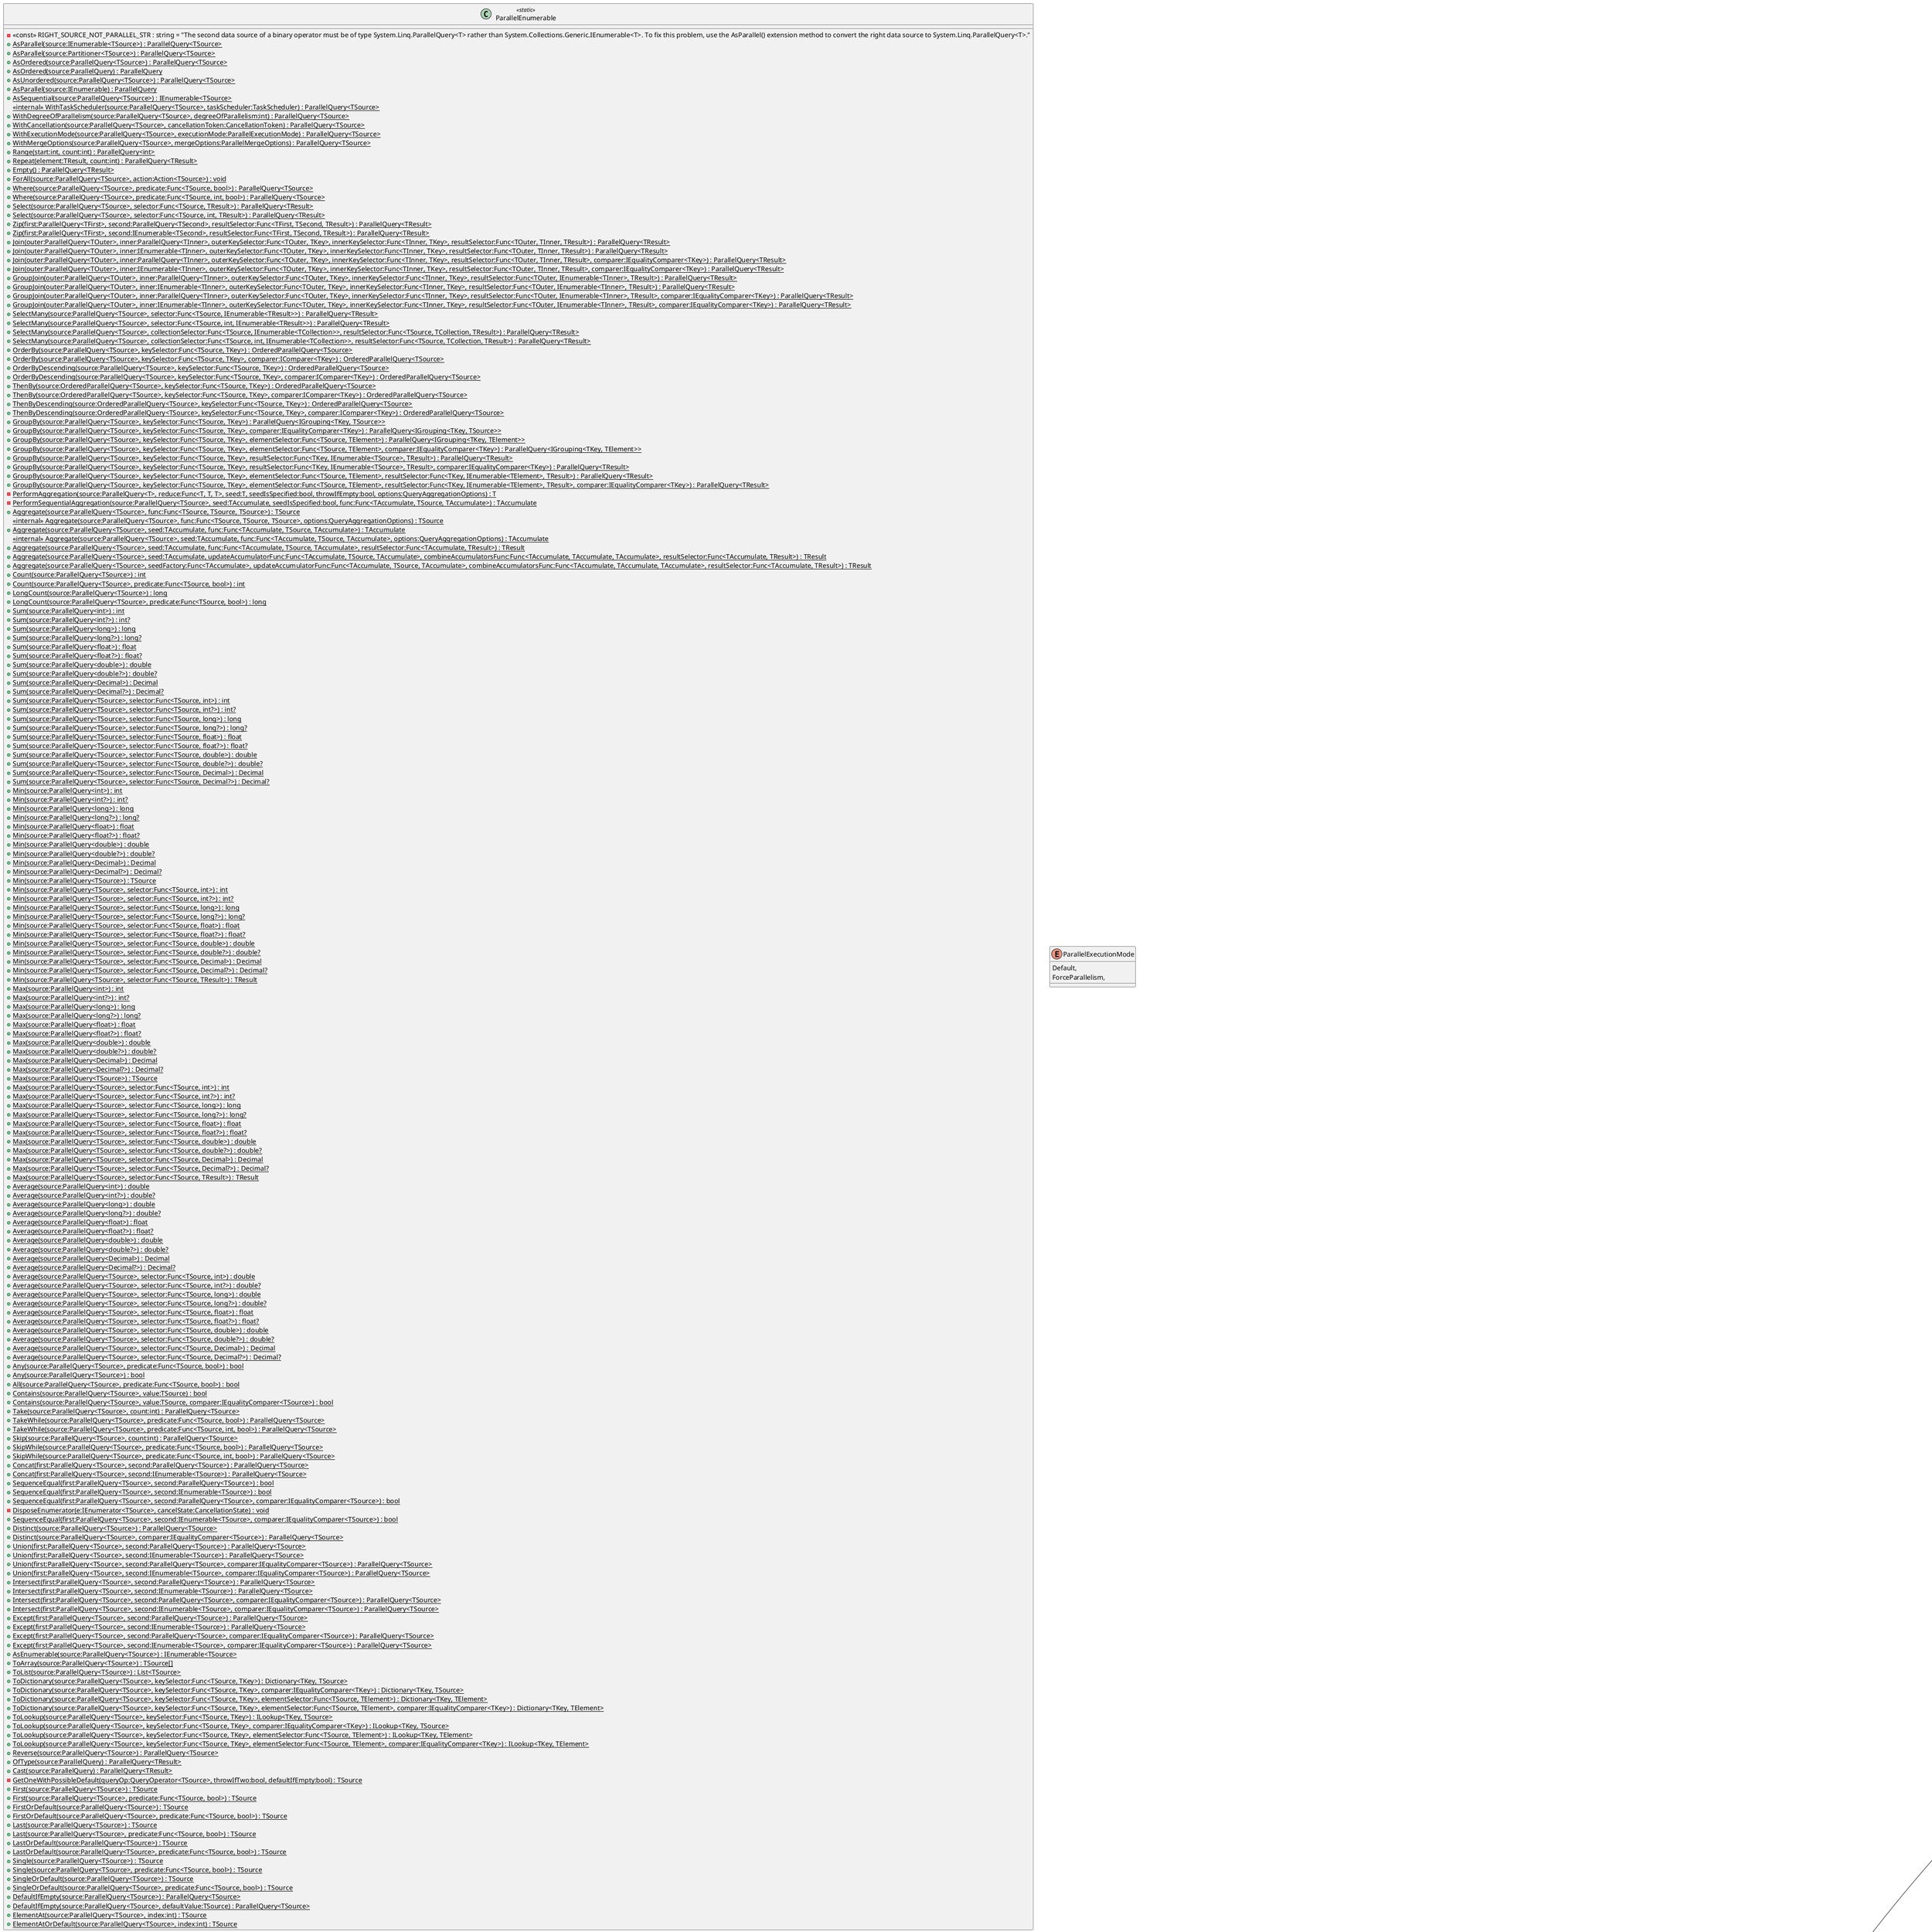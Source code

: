 @startuml
class Enumerable <<static>> {
    + {static} Where(source:IEnumerable<TSource>, predicate:Func<TSource, bool>) : IEnumerable<TSource>
    + {static} Where(source:IEnumerable<TSource>, predicate:Func<TSource, int, bool>) : IEnumerable<TSource>
    - {static} WhereIterator(source:IEnumerable<TSource>, predicate:Func<TSource, int, bool>) : IEnumerable<TSource>
    + {static} Select(source:IEnumerable<TSource>, selector:Func<TSource, TResult>) : IEnumerable<TResult>
    + {static} Select(source:IEnumerable<TSource>, selector:Func<TSource, int, TResult>) : IEnumerable<TResult>
    - {static} SelectIterator(source:IEnumerable<TSource>, selector:Func<TSource, int, TResult>) : IEnumerable<TResult>
    - {static} CombinePredicates(predicate1:Func<TSource, bool>, predicate2:Func<TSource, bool>) : Func<TSource, bool>
    - {static} CombineSelectors(selector1:Func<TSource, TMiddle>, selector2:Func<TMiddle, TResult>) : Func<TSource, TResult>
    + {static} SelectMany(source:IEnumerable<TSource>, selector:Func<TSource, IEnumerable<TResult>>) : IEnumerable<TResult>
    - {static} SelectManyIterator(source:IEnumerable<TSource>, selector:Func<TSource, IEnumerable<TResult>>) : IEnumerable<TResult>
    + {static} SelectMany(source:IEnumerable<TSource>, selector:Func<TSource, int, IEnumerable<TResult>>) : IEnumerable<TResult>
    - {static} SelectManyIterator(source:IEnumerable<TSource>, selector:Func<TSource, int, IEnumerable<TResult>>) : IEnumerable<TResult>
    + {static} SelectMany(source:IEnumerable<TSource>, collectionSelector:Func<TSource, int, IEnumerable<TCollection>>, resultSelector:Func<TSource, TCollection, TResult>) : IEnumerable<TResult>
    - {static} SelectManyIterator(source:IEnumerable<TSource>, collectionSelector:Func<TSource, int, IEnumerable<TCollection>>, resultSelector:Func<TSource, TCollection, TResult>) : IEnumerable<TResult>
    + {static} SelectMany(source:IEnumerable<TSource>, collectionSelector:Func<TSource, IEnumerable<TCollection>>, resultSelector:Func<TSource, TCollection, TResult>) : IEnumerable<TResult>
    - {static} SelectManyIterator(source:IEnumerable<TSource>, collectionSelector:Func<TSource, IEnumerable<TCollection>>, resultSelector:Func<TSource, TCollection, TResult>) : IEnumerable<TResult>
    + {static} Take(source:IEnumerable<TSource>, count:int) : IEnumerable<TSource>
    - {static} TakeIterator(source:IEnumerable<TSource>, count:int) : IEnumerable<TSource>
    + {static} TakeWhile(source:IEnumerable<TSource>, predicate:Func<TSource, bool>) : IEnumerable<TSource>
    - {static} TakeWhileIterator(source:IEnumerable<TSource>, predicate:Func<TSource, bool>) : IEnumerable<TSource>
    + {static} TakeWhile(source:IEnumerable<TSource>, predicate:Func<TSource, int, bool>) : IEnumerable<TSource>
    - {static} TakeWhileIterator(source:IEnumerable<TSource>, predicate:Func<TSource, int, bool>) : IEnumerable<TSource>
    + {static} Skip(source:IEnumerable<TSource>, count:int) : IEnumerable<TSource>
    - {static} SkipIterator(source:IEnumerable<TSource>, count:int) : IEnumerable<TSource>
    + {static} SkipWhile(source:IEnumerable<TSource>, predicate:Func<TSource, bool>) : IEnumerable<TSource>
    - {static} SkipWhileIterator(source:IEnumerable<TSource>, predicate:Func<TSource, bool>) : IEnumerable<TSource>
    + {static} SkipWhile(source:IEnumerable<TSource>, predicate:Func<TSource, int, bool>) : IEnumerable<TSource>
    - {static} SkipWhileIterator(source:IEnumerable<TSource>, predicate:Func<TSource, int, bool>) : IEnumerable<TSource>
    + {static} Join(outer:IEnumerable<TOuter>, inner:IEnumerable<TInner>, outerKeySelector:Func<TOuter, TKey>, innerKeySelector:Func<TInner, TKey>, resultSelector:Func<TOuter, TInner, TResult>) : IEnumerable<TResult>
    + {static} Join(outer:IEnumerable<TOuter>, inner:IEnumerable<TInner>, outerKeySelector:Func<TOuter, TKey>, innerKeySelector:Func<TInner, TKey>, resultSelector:Func<TOuter, TInner, TResult>, comparer:IEqualityComparer<TKey>) : IEnumerable<TResult>
    - {static} JoinIterator(outer:IEnumerable<TOuter>, inner:IEnumerable<TInner>, outerKeySelector:Func<TOuter, TKey>, innerKeySelector:Func<TInner, TKey>, resultSelector:Func<TOuter, TInner, TResult>, comparer:IEqualityComparer<TKey>) : IEnumerable<TResult>
    + {static} GroupJoin(outer:IEnumerable<TOuter>, inner:IEnumerable<TInner>, outerKeySelector:Func<TOuter, TKey>, innerKeySelector:Func<TInner, TKey>, resultSelector:Func<TOuter, IEnumerable<TInner>, TResult>) : IEnumerable<TResult>
    + {static} GroupJoin(outer:IEnumerable<TOuter>, inner:IEnumerable<TInner>, outerKeySelector:Func<TOuter, TKey>, innerKeySelector:Func<TInner, TKey>, resultSelector:Func<TOuter, IEnumerable<TInner>, TResult>, comparer:IEqualityComparer<TKey>) : IEnumerable<TResult>
    - {static} GroupJoinIterator(outer:IEnumerable<TOuter>, inner:IEnumerable<TInner>, outerKeySelector:Func<TOuter, TKey>, innerKeySelector:Func<TInner, TKey>, resultSelector:Func<TOuter, IEnumerable<TInner>, TResult>, comparer:IEqualityComparer<TKey>) : IEnumerable<TResult>
    + {static} OrderBy(source:IEnumerable<TSource>, keySelector:Func<TSource, TKey>) : IOrderedEnumerable<TSource>
    + {static} OrderBy(source:IEnumerable<TSource>, keySelector:Func<TSource, TKey>, comparer:IComparer<TKey>) : IOrderedEnumerable<TSource>
    + {static} OrderByDescending(source:IEnumerable<TSource>, keySelector:Func<TSource, TKey>) : IOrderedEnumerable<TSource>
    + {static} OrderByDescending(source:IEnumerable<TSource>, keySelector:Func<TSource, TKey>, comparer:IComparer<TKey>) : IOrderedEnumerable<TSource>
    + {static} ThenBy(source:IOrderedEnumerable<TSource>, keySelector:Func<TSource, TKey>) : IOrderedEnumerable<TSource>
    + {static} ThenBy(source:IOrderedEnumerable<TSource>, keySelector:Func<TSource, TKey>, comparer:IComparer<TKey>) : IOrderedEnumerable<TSource>
    + {static} ThenByDescending(source:IOrderedEnumerable<TSource>, keySelector:Func<TSource, TKey>) : IOrderedEnumerable<TSource>
    + {static} ThenByDescending(source:IOrderedEnumerable<TSource>, keySelector:Func<TSource, TKey>, comparer:IComparer<TKey>) : IOrderedEnumerable<TSource>
    + {static} GroupBy(source:IEnumerable<TSource>, keySelector:Func<TSource, TKey>) : IEnumerable<IGrouping<TKey, TSource>>
    + {static} GroupBy(source:IEnumerable<TSource>, keySelector:Func<TSource, TKey>, comparer:IEqualityComparer<TKey>) : IEnumerable<IGrouping<TKey, TSource>>
    + {static} GroupBy(source:IEnumerable<TSource>, keySelector:Func<TSource, TKey>, elementSelector:Func<TSource, TElement>) : IEnumerable<IGrouping<TKey, TElement>>
    + {static} GroupBy(source:IEnumerable<TSource>, keySelector:Func<TSource, TKey>, elementSelector:Func<TSource, TElement>, comparer:IEqualityComparer<TKey>) : IEnumerable<IGrouping<TKey, TElement>>
    + {static} GroupBy(source:IEnumerable<TSource>, keySelector:Func<TSource, TKey>, resultSelector:Func<TKey, IEnumerable<TSource>, TResult>) : IEnumerable<TResult>
    + {static} GroupBy(source:IEnumerable<TSource>, keySelector:Func<TSource, TKey>, elementSelector:Func<TSource, TElement>, resultSelector:Func<TKey, IEnumerable<TElement>, TResult>) : IEnumerable<TResult>
    + {static} GroupBy(source:IEnumerable<TSource>, keySelector:Func<TSource, TKey>, resultSelector:Func<TKey, IEnumerable<TSource>, TResult>, comparer:IEqualityComparer<TKey>) : IEnumerable<TResult>
    + {static} GroupBy(source:IEnumerable<TSource>, keySelector:Func<TSource, TKey>, elementSelector:Func<TSource, TElement>, resultSelector:Func<TKey, IEnumerable<TElement>, TResult>, comparer:IEqualityComparer<TKey>) : IEnumerable<TResult>
    + {static} Concat(first:IEnumerable<TSource>, second:IEnumerable<TSource>) : IEnumerable<TSource>
    - {static} ConcatIterator(first:IEnumerable<TSource>, second:IEnumerable<TSource>) : IEnumerable<TSource>
    + {static} Zip(first:IEnumerable<TFirst>, second:IEnumerable<TSecond>, resultSelector:Func<TFirst, TSecond, TResult>) : IEnumerable<TResult>
    - {static} ZipIterator(first:IEnumerable<TFirst>, second:IEnumerable<TSecond>, resultSelector:Func<TFirst, TSecond, TResult>) : IEnumerable<TResult>
    + {static} Distinct(source:IEnumerable<TSource>) : IEnumerable<TSource>
    + {static} Distinct(source:IEnumerable<TSource>, comparer:IEqualityComparer<TSource>) : IEnumerable<TSource>
    - {static} DistinctIterator(source:IEnumerable<TSource>, comparer:IEqualityComparer<TSource>) : IEnumerable<TSource>
    + {static} Union(first:IEnumerable<TSource>, second:IEnumerable<TSource>) : IEnumerable<TSource>
    + {static} Union(first:IEnumerable<TSource>, second:IEnumerable<TSource>, comparer:IEqualityComparer<TSource>) : IEnumerable<TSource>
    - {static} UnionIterator(first:IEnumerable<TSource>, second:IEnumerable<TSource>, comparer:IEqualityComparer<TSource>) : IEnumerable<TSource>
    + {static} Intersect(first:IEnumerable<TSource>, second:IEnumerable<TSource>) : IEnumerable<TSource>
    + {static} Intersect(first:IEnumerable<TSource>, second:IEnumerable<TSource>, comparer:IEqualityComparer<TSource>) : IEnumerable<TSource>
    - {static} IntersectIterator(first:IEnumerable<TSource>, second:IEnumerable<TSource>, comparer:IEqualityComparer<TSource>) : IEnumerable<TSource>
    + {static} Except(first:IEnumerable<TSource>, second:IEnumerable<TSource>) : IEnumerable<TSource>
    + {static} Except(first:IEnumerable<TSource>, second:IEnumerable<TSource>, comparer:IEqualityComparer<TSource>) : IEnumerable<TSource>
    - {static} ExceptIterator(first:IEnumerable<TSource>, second:IEnumerable<TSource>, comparer:IEqualityComparer<TSource>) : IEnumerable<TSource>
    + {static} Reverse(source:IEnumerable<TSource>) : IEnumerable<TSource>
    - {static} ReverseIterator(source:IEnumerable<TSource>) : IEnumerable<TSource>
    + {static} SequenceEqual(first:IEnumerable<TSource>, second:IEnumerable<TSource>) : bool
    + {static} SequenceEqual(first:IEnumerable<TSource>, second:IEnumerable<TSource>, comparer:IEqualityComparer<TSource>) : bool
    + {static} AsEnumerable(source:IEnumerable<TSource>) : IEnumerable<TSource>
    + {static} ToArray(source:IEnumerable<TSource>) : TSource[]
    + {static} ToList(source:IEnumerable<TSource>) : List<TSource>
    + {static} ToDictionary(source:IEnumerable<TSource>, keySelector:Func<TSource, TKey>) : Dictionary<TKey, TSource>
    + {static} ToDictionary(source:IEnumerable<TSource>, keySelector:Func<TSource, TKey>, comparer:IEqualityComparer<TKey>) : Dictionary<TKey, TSource>
    + {static} ToDictionary(source:IEnumerable<TSource>, keySelector:Func<TSource, TKey>, elementSelector:Func<TSource, TElement>) : Dictionary<TKey, TElement>
    + {static} ToDictionary(source:IEnumerable<TSource>, keySelector:Func<TSource, TKey>, elementSelector:Func<TSource, TElement>, comparer:IEqualityComparer<TKey>) : Dictionary<TKey, TElement>
    + {static} ToLookup(source:IEnumerable<TSource>, keySelector:Func<TSource, TKey>) : ILookup<TKey, TSource>
    + {static} ToLookup(source:IEnumerable<TSource>, keySelector:Func<TSource, TKey>, comparer:IEqualityComparer<TKey>) : ILookup<TKey, TSource>
    + {static} ToLookup(source:IEnumerable<TSource>, keySelector:Func<TSource, TKey>, elementSelector:Func<TSource, TElement>) : ILookup<TKey, TElement>
    + {static} ToLookup(source:IEnumerable<TSource>, keySelector:Func<TSource, TKey>, elementSelector:Func<TSource, TElement>, comparer:IEqualityComparer<TKey>) : ILookup<TKey, TElement>
    + {static} ToHashSet(source:IEnumerable<TSource>) : HashSet<TSource>
    + {static} ToHashSet(source:IEnumerable<TSource>, comparer:IEqualityComparer<TSource>) : HashSet<TSource>
    + {static} DefaultIfEmpty(source:IEnumerable<TSource>) : IEnumerable<TSource>
    + {static} DefaultIfEmpty(source:IEnumerable<TSource>, defaultValue:TSource) : IEnumerable<TSource>
    - {static} DefaultIfEmptyIterator(source:IEnumerable<TSource>, defaultValue:TSource) : IEnumerable<TSource>
    + {static} OfType(source:IEnumerable) : IEnumerable<TResult>
    - {static} OfTypeIterator(source:IEnumerable) : IEnumerable<TResult>
    + {static} Cast(source:IEnumerable) : IEnumerable<TResult>
    - {static} CastIterator(source:IEnumerable) : IEnumerable<TResult>
    + {static} First(source:IEnumerable<TSource>) : TSource
    + {static} First(source:IEnumerable<TSource>, predicate:Func<TSource, bool>) : TSource
    + {static} FirstOrDefault(source:IEnumerable<TSource>) : TSource
    + {static} FirstOrDefault(source:IEnumerable<TSource>, predicate:Func<TSource, bool>) : TSource
    + {static} Last(source:IEnumerable<TSource>) : TSource
    + {static} Last(source:IEnumerable<TSource>, predicate:Func<TSource, bool>) : TSource
    + {static} LastOrDefault(source:IEnumerable<TSource>) : TSource
    + {static} LastOrDefault(source:IEnumerable<TSource>, predicate:Func<TSource, bool>) : TSource
    + {static} Single(source:IEnumerable<TSource>) : TSource
    + {static} Single(source:IEnumerable<TSource>, predicate:Func<TSource, bool>) : TSource
    + {static} SingleOrDefault(source:IEnumerable<TSource>) : TSource
    + {static} SingleOrDefault(source:IEnumerable<TSource>, predicate:Func<TSource, bool>) : TSource
    + {static} ElementAt(source:IEnumerable<TSource>, index:int) : TSource
    + {static} ElementAtOrDefault(source:IEnumerable<TSource>, index:int) : TSource
    + {static} Range(start:int, count:int) : IEnumerable<int>
    - {static} RangeIterator(start:int, count:int) : IEnumerable<int>
    + {static} Repeat(element:TResult, count:int) : IEnumerable<TResult>
    - {static} RepeatIterator(element:TResult, count:int) : IEnumerable<TResult>
    + {static} Empty() : IEnumerable<TResult>
    + {static} Any(source:IEnumerable<TSource>) : bool
    + {static} Any(source:IEnumerable<TSource>, predicate:Func<TSource, bool>) : bool
    + {static} All(source:IEnumerable<TSource>, predicate:Func<TSource, bool>) : bool
    + {static} Count(source:IEnumerable<TSource>) : int
    + {static} Count(source:IEnumerable<TSource>, predicate:Func<TSource, bool>) : int
    + {static} LongCount(source:IEnumerable<TSource>) : long
    + {static} LongCount(source:IEnumerable<TSource>, predicate:Func<TSource, bool>) : long
    + {static} Contains(source:IEnumerable<TSource>, value:TSource) : bool
    + {static} Contains(source:IEnumerable<TSource>, value:TSource, comparer:IEqualityComparer<TSource>) : bool
    + {static} Aggregate(source:IEnumerable<TSource>, func:Func<TSource, TSource, TSource>) : TSource
    + {static} Aggregate(source:IEnumerable<TSource>, seed:TAccumulate, func:Func<TAccumulate, TSource, TAccumulate>) : TAccumulate
    + {static} Aggregate(source:IEnumerable<TSource>, seed:TAccumulate, func:Func<TAccumulate, TSource, TAccumulate>, resultSelector:Func<TAccumulate, TResult>) : TResult
    + {static} Sum(source:IEnumerable<int>) : int
    + {static} Sum(source:IEnumerable<int?>) : int?
    + {static} Sum(source:IEnumerable<long>) : long
    + {static} Sum(source:IEnumerable<long?>) : long?
    + {static} Sum(source:IEnumerable<float>) : float
    + {static} Sum(source:IEnumerable<float?>) : float?
    + {static} Sum(source:IEnumerable<double>) : double
    + {static} Sum(source:IEnumerable<double?>) : double?
    + {static} Sum(source:IEnumerable<Decimal>) : Decimal
    + {static} Sum(source:IEnumerable<Decimal?>) : Decimal?
    + {static} Sum(source:IEnumerable<TSource>, selector:Func<TSource, int>) : int
    + {static} Sum(source:IEnumerable<TSource>, selector:Func<TSource, int?>) : int?
    + {static} Sum(source:IEnumerable<TSource>, selector:Func<TSource, long>) : long
    + {static} Sum(source:IEnumerable<TSource>, selector:Func<TSource, long?>) : long?
    + {static} Sum(source:IEnumerable<TSource>, selector:Func<TSource, float>) : float
    + {static} Sum(source:IEnumerable<TSource>, selector:Func<TSource, float?>) : float?
    + {static} Sum(source:IEnumerable<TSource>, selector:Func<TSource, double>) : double
    + {static} Sum(source:IEnumerable<TSource>, selector:Func<TSource, double?>) : double?
    + {static} Sum(source:IEnumerable<TSource>, selector:Func<TSource, Decimal>) : Decimal
    + {static} Sum(source:IEnumerable<TSource>, selector:Func<TSource, Decimal?>) : Decimal?
    + {static} Min(source:IEnumerable<int>) : int
    + {static} Min(source:IEnumerable<int?>) : int?
    + {static} Min(source:IEnumerable<long>) : long
    + {static} Min(source:IEnumerable<long?>) : long?
    + {static} Min(source:IEnumerable<float>) : float
    + {static} Min(source:IEnumerable<float?>) : float?
    + {static} Min(source:IEnumerable<double>) : double
    + {static} Min(source:IEnumerable<double?>) : double?
    + {static} Min(source:IEnumerable<Decimal>) : Decimal
    + {static} Min(source:IEnumerable<Decimal?>) : Decimal?
    + {static} Min(source:IEnumerable<TSource>) : TSource
    + {static} Min(source:IEnumerable<TSource>, selector:Func<TSource, int>) : int
    + {static} Min(source:IEnumerable<TSource>, selector:Func<TSource, int?>) : int?
    + {static} Min(source:IEnumerable<TSource>, selector:Func<TSource, long>) : long
    + {static} Min(source:IEnumerable<TSource>, selector:Func<TSource, long?>) : long?
    + {static} Min(source:IEnumerable<TSource>, selector:Func<TSource, float>) : float
    + {static} Min(source:IEnumerable<TSource>, selector:Func<TSource, float?>) : float?
    + {static} Min(source:IEnumerable<TSource>, selector:Func<TSource, double>) : double
    + {static} Min(source:IEnumerable<TSource>, selector:Func<TSource, double?>) : double?
    + {static} Min(source:IEnumerable<TSource>, selector:Func<TSource, Decimal>) : Decimal
    + {static} Min(source:IEnumerable<TSource>, selector:Func<TSource, Decimal?>) : Decimal?
    + {static} Min(source:IEnumerable<TSource>, selector:Func<TSource, TResult>) : TResult
    + {static} Max(source:IEnumerable<int>) : int
    + {static} Max(source:IEnumerable<int?>) : int?
    + {static} Max(source:IEnumerable<long>) : long
    + {static} Max(source:IEnumerable<long?>) : long?
    + {static} Max(source:IEnumerable<double>) : double
    + {static} Max(source:IEnumerable<double?>) : double?
    + {static} Max(source:IEnumerable<float>) : float
    + {static} Max(source:IEnumerable<float?>) : float?
    + {static} Max(source:IEnumerable<Decimal>) : Decimal
    + {static} Max(source:IEnumerable<Decimal?>) : Decimal?
    + {static} Max(source:IEnumerable<TSource>) : TSource
    + {static} Max(source:IEnumerable<TSource>, selector:Func<TSource, int>) : int
    + {static} Max(source:IEnumerable<TSource>, selector:Func<TSource, int?>) : int?
    + {static} Max(source:IEnumerable<TSource>, selector:Func<TSource, long>) : long
    + {static} Max(source:IEnumerable<TSource>, selector:Func<TSource, long?>) : long?
    + {static} Max(source:IEnumerable<TSource>, selector:Func<TSource, float>) : float
    + {static} Max(source:IEnumerable<TSource>, selector:Func<TSource, float?>) : float?
    + {static} Max(source:IEnumerable<TSource>, selector:Func<TSource, double>) : double
    + {static} Max(source:IEnumerable<TSource>, selector:Func<TSource, double?>) : double?
    + {static} Max(source:IEnumerable<TSource>, selector:Func<TSource, Decimal>) : Decimal
    + {static} Max(source:IEnumerable<TSource>, selector:Func<TSource, Decimal?>) : Decimal?
    + {static} Max(source:IEnumerable<TSource>, selector:Func<TSource, TResult>) : TResult
    + {static} Average(source:IEnumerable<int>) : double
    + {static} Average(source:IEnumerable<int?>) : double?
    + {static} Average(source:IEnumerable<long>) : double
    + {static} Average(source:IEnumerable<long?>) : double?
    + {static} Average(source:IEnumerable<float>) : float
    + {static} Average(source:IEnumerable<float?>) : float?
    + {static} Average(source:IEnumerable<double>) : double
    + {static} Average(source:IEnumerable<double?>) : double?
    + {static} Average(source:IEnumerable<Decimal>) : Decimal
    + {static} Average(source:IEnumerable<Decimal?>) : Decimal?
    + {static} Average(source:IEnumerable<TSource>, selector:Func<TSource, int>) : double
    + {static} Average(source:IEnumerable<TSource>, selector:Func<TSource, int?>) : double?
    + {static} Average(source:IEnumerable<TSource>, selector:Func<TSource, long>) : double
    + {static} Average(source:IEnumerable<TSource>, selector:Func<TSource, long?>) : double?
    + {static} Average(source:IEnumerable<TSource>, selector:Func<TSource, float>) : float
    + {static} Average(source:IEnumerable<TSource>, selector:Func<TSource, float?>) : float?
    + {static} Average(source:IEnumerable<TSource>, selector:Func<TSource, double>) : double
    + {static} Average(source:IEnumerable<TSource>, selector:Func<TSource, double?>) : double?
    + {static} Average(source:IEnumerable<TSource>, selector:Func<TSource, Decimal>) : Decimal
    + {static} Average(source:IEnumerable<TSource>, selector:Func<TSource, Decimal?>) : Decimal?
    + {static} Append(source:IEnumerable<TSource>, element:TSource) : IEnumerable<TSource>
    + {static} Prepend(source:IEnumerable<TSource>, element:TSource) : IEnumerable<TSource>
}
abstract class "Iterator`1"<TSource> {
    - threadId : int
    <<internal>> state : int
    <<internal>> current : TSource
    + Iterator()
    + Current : TSource <<get>>
    + {abstract} Clone() : Enumerable.Iterator<TSource>
    + <<virtual>> Dispose() : void
    + GetEnumerator() : IEnumerator<TSource>
    + {abstract} MoveNext() : bool
    + {abstract} Select(selector:Func<TSource, TResult>) : IEnumerable<TResult>
    + {abstract} Where(predicate:Func<TSource, bool>) : IEnumerable<TSource>
    Current : object <<get>>
    GetEnumerator() : IEnumerator
    Reset() : void
}
class "WhereEnumerableIterator`1"<TSource> {
    - source : IEnumerable<TSource>
    - predicate : Func<TSource, bool>
    - enumerator : IEnumerator<TSource>
    + WhereEnumerableIterator(source:IEnumerable<TSource>, predicate:Func<TSource, bool>)
    + <<override>> Clone() : Enumerable.Iterator<TSource>
    + <<override>> Dispose() : void
    + <<override>> MoveNext() : bool
    + <<override>> Select(selector:Func<TSource, TResult>) : IEnumerable<TResult>
    + <<override>> Where(predicate:Func<TSource, bool>) : IEnumerable<TSource>
}
class "WhereArrayIterator`1"<TSource> {
    - source : TSource[]
    - predicate : Func<TSource, bool>
    - index : int
    + WhereArrayIterator(source:TSource[], predicate:Func<TSource, bool>)
    + <<override>> Clone() : Enumerable.Iterator<TSource>
    + <<override>> MoveNext() : bool
    + <<override>> Select(selector:Func<TSource, TResult>) : IEnumerable<TResult>
    + <<override>> Where(predicate:Func<TSource, bool>) : IEnumerable<TSource>
}
class "WhereListIterator`1"<TSource> {
    - source : List<TSource>
    - predicate : Func<TSource, bool>
    - enumerator : List<TSource>.Enumerator
    + WhereListIterator(source:List<TSource>, predicate:Func<TSource, bool>)
    + <<override>> Clone() : Enumerable.Iterator<TSource>
    + <<override>> MoveNext() : bool
    + <<override>> Select(selector:Func<TSource, TResult>) : IEnumerable<TResult>
    + <<override>> Where(predicate:Func<TSource, bool>) : IEnumerable<TSource>
}
class "SelectEnumerableIterator`2"<TSource,TResult> {
    - <<readonly>> _source : IEnumerable<TSource>
    - <<readonly>> _selector : Func<TSource, TResult>
    - _enumerator : IEnumerator<TSource>
    + SelectEnumerableIterator(source:IEnumerable<TSource>, selector:Func<TSource, TResult>)
    + <<override>> Clone() : Enumerable.Iterator<TResult>
    + <<override>> Dispose() : void
    + <<override>> MoveNext() : bool
    + <<override>> Select(selector:Func<TResult, TResult2>) : IEnumerable<TResult2>
    + <<override>> Where(predicate:Func<TResult, bool>) : IEnumerable<TResult>
    + ToArray() : TResult[]
    + ToList() : List<TResult>
    + GetCount(onlyIfCheap:bool) : int
}
class "WhereSelectEnumerableIterator`2"<TSource,TResult> {
    - source : IEnumerable<TSource>
    - predicate : Func<TSource, bool>
    - selector : Func<TSource, TResult>
    - enumerator : IEnumerator<TSource>
    + WhereSelectEnumerableIterator(source:IEnumerable<TSource>, predicate:Func<TSource, bool>, selector:Func<TSource, TResult>)
    + <<override>> Clone() : Enumerable.Iterator<TResult>
    + <<override>> Dispose() : void
    + <<override>> MoveNext() : bool
    + <<override>> Select(selector:Func<TResult, TResult2>) : IEnumerable<TResult2>
    + <<override>> Where(predicate:Func<TResult, bool>) : IEnumerable<TResult>
}
class "WhereSelectArrayIterator`2"<TSource,TResult> {
    - source : TSource[]
    - predicate : Func<TSource, bool>
    - selector : Func<TSource, TResult>
    - index : int
    + WhereSelectArrayIterator(source:TSource[], predicate:Func<TSource, bool>, selector:Func<TSource, TResult>)
    + <<override>> Clone() : Enumerable.Iterator<TResult>
    + <<override>> MoveNext() : bool
    + <<override>> Select(selector:Func<TResult, TResult2>) : IEnumerable<TResult2>
    + <<override>> Where(predicate:Func<TResult, bool>) : IEnumerable<TResult>
}
class "WhereSelectListIterator`2"<TSource,TResult> {
    - source : List<TSource>
    - predicate : Func<TSource, bool>
    - selector : Func<TSource, TResult>
    - enumerator : List<TSource>.Enumerator
    + WhereSelectListIterator(source:List<TSource>, predicate:Func<TSource, bool>, selector:Func<TSource, TResult>)
    + <<override>> Clone() : Enumerable.Iterator<TResult>
    + <<override>> MoveNext() : bool
    + <<override>> Select(selector:Func<TResult, TResult2>) : IEnumerable<TResult2>
    + <<override>> Where(predicate:Func<TResult, bool>) : IEnumerable<TResult>
}
abstract class "AppendPrependIterator`1"<TSource> {
    # <<readonly>> _source : IEnumerable<TSource>
    # enumerator : IEnumerator<TSource>
    # AppendPrependIterator(source:IEnumerable<TSource>)
    # GetSourceEnumerator() : void
    + {abstract} Append(item:TSource) : Enumerable.AppendPrependIterator<TSource>
    + {abstract} Prepend(item:TSource) : Enumerable.AppendPrependIterator<TSource>
    # LoadFromEnumerator() : bool
    + <<override>> Dispose() : void
    + <<override>> Select(selector:Func<TSource, TResult>) : IEnumerable<TResult>
    + <<override>> Where(predicate:Func<TSource, bool>) : IEnumerable<TSource>
    + {abstract} ToArray() : TSource[]
    + {abstract} ToList() : List<TSource>
    + {abstract} GetCount(onlyIfCheap:bool) : int
}
class "AppendPrepend1Iterator`1"<TSource> {
    - <<readonly>> _item : TSource
    - <<readonly>> _appending : bool
    + AppendPrepend1Iterator(source:IEnumerable<TSource>, item:TSource, appending:bool)
    + <<override>> Clone() : Enumerable.Iterator<TSource>
    + <<override>> MoveNext() : bool
    + <<override>> Append(item:TSource) : Enumerable.AppendPrependIterator<TSource>
    + <<override>> Prepend(item:TSource) : Enumerable.AppendPrependIterator<TSource>
    - LazyToArray() : TSource[]
    + <<override>> ToArray() : TSource[]
    + <<override>> ToList() : List<TSource>
    + <<override>> GetCount(onlyIfCheap:bool) : int
}
class "AppendPrependN`1"<TSource> {
    - <<readonly>> _prepended : SingleLinkedNode<TSource>
    - <<readonly>> _appended : SingleLinkedNode<TSource>
    - <<readonly>> _prependCount : int
    - <<readonly>> _appendCount : int
    - _node : SingleLinkedNode<TSource>
    + AppendPrependN(source:IEnumerable<TSource>, prepended:SingleLinkedNode<TSource>, appended:SingleLinkedNode<TSource>, prependCount:int, appendCount:int)
    + <<override>> Clone() : Enumerable.Iterator<TSource>
    + <<override>> MoveNext() : bool
    + <<override>> Append(item:TSource) : Enumerable.AppendPrependIterator<TSource>
    + <<override>> Prepend(item:TSource) : Enumerable.AppendPrependIterator<TSource>
    - LazyToArray() : TSource[]
    + <<override>> ToArray() : TSource[]
    + <<override>> ToList() : List<TSource>
    + <<override>> GetCount(onlyIfCheap:bool) : int
}
Enumerable +-- "Iterator`1"
"IEnumerable`1" "<TSource>" <|-- "Iterator`1"
IEnumerable <|-- "Iterator`1"
"IEnumerator`1" "<TSource>" <|-- "Iterator`1"
IDisposable <|-- "Iterator`1"
IEnumerator <|-- "Iterator`1"
Enumerable +-- "WhereEnumerableIterator`1"
Enumerable +-- "WhereArrayIterator`1"
Enumerable +-- "WhereListIterator`1"
Enumerable +-- "SelectEnumerableIterator`2"
"IIListProvider`1" "<TResult>" <|-- "SelectEnumerableIterator`2"
"IEnumerable`1" "<TResult>" <|-- "SelectEnumerableIterator`2"
IEnumerable <|-- "SelectEnumerableIterator`2"
Enumerable +-- "WhereSelectEnumerableIterator`2"
Enumerable +-- "WhereSelectArrayIterator`2"
Enumerable +-- "WhereSelectListIterator`2"
Enumerable +-- "AppendPrependIterator`1"
"IIListProvider`1" "<TSource>" <|-- "AppendPrependIterator`1"
"IEnumerable`1" "<TSource>" <|-- "AppendPrependIterator`1"
IEnumerable <|-- "AppendPrependIterator`1"
Enumerable +-- "AppendPrepend1Iterator`1"
Enumerable +-- "AppendPrependN`1"
abstract class EnumerableExecutor {
    <<internal>> {abstract} ExecuteBoxed() : object
    <<internal>> {static} Create(expression:Expression) : EnumerableExecutor
    # EnumerableExecutor()
}
class "EnumerableExecutor`1"<T> {
    - expression : Expression
    - func : Func<T>
    + EnumerableExecutor(expression:Expression)
    <<internal>> <<override>> ExecuteBoxed() : object
    <<internal>> Execute() : T
}
EnumerableExecutor <|-- "EnumerableExecutor`1"
abstract class EnumerableQuery {
    <<internal>> {abstract} Expression : Expression <<get>>
    <<internal>> {abstract} Enumerable : IEnumerable <<get>>
    <<internal>> {static} Create(elementType:Type, sequence:IEnumerable) : IQueryable
    <<internal>> {static} Create(elementType:Type, expression:Expression) : IQueryable
    # EnumerableQuery()
}
class "EnumerableQuery`1"<T> {
    - expression : Expression
    - enumerable : IEnumerable<T>
    Provider : IQueryProvider <<get>>
    + EnumerableQuery(enumerable:IEnumerable<T>)
    + EnumerableQuery(expression:Expression)
    <<internal>> <<override>> Expression : Expression <<get>>
    <<internal>> <<override>> Enumerable : IEnumerable <<get>>
    Expression : Expression <<get>>
    ElementType : Type <<get>>
    CreateQuery(expression:Expression) : IQueryable
    CreateQuery(expression:Expression) : IQueryable<S>
    Execute(expression:Expression) : object
    Execute(expression:Expression) : S
    GetEnumerator() : IEnumerator
    GetEnumerator() : IEnumerator<T>
    - GetEnumerator() : IEnumerator<T>
    + <<override>> ToString() : string
}
EnumerableQuery <|-- "EnumerableQuery`1"
"IOrderedQueryable`1" "<T>" <|-- "EnumerableQuery`1"
"IQueryable`1" "<T>" <|-- "EnumerableQuery`1"
"IEnumerable`1" "<T>" <|-- "EnumerableQuery`1"
IEnumerable <|-- "EnumerableQuery`1"
IQueryable <|-- "EnumerableQuery`1"
IOrderedQueryable <|-- "EnumerableQuery`1"
IQueryProvider <|-- "EnumerableQuery`1"
interface "IGrouping`2"<out TKey,out TElement> {
    Key : TKey <<get>>
}
"IEnumerable`1" "<TElement>" <|-- "IGrouping`2"
IEnumerable <|-- "IGrouping`2"
interface "ILookup`2"<TKey,TElement> {
    Count : int <<get>>
    Contains(key:TKey) : bool
}
"IEnumerable`1" "<IGrouping<TKey, TElement>>" <|-- "ILookup`2"
IEnumerable <|-- "ILookup`2"
interface "IOrderedEnumerable`1"<TElement> {
    CreateOrderedEnumerable(keySelector:Func<TElement, TKey>, comparer:IComparer<TKey>, descending:bool) : IOrderedEnumerable<TElement>
}
"IEnumerable`1" "<TElement>" <|-- "IOrderedEnumerable`1"
IEnumerable <|-- "IOrderedEnumerable`1"
interface IOrderedQueryable {
}
IQueryable <|-- IOrderedQueryable
IEnumerable <|-- IOrderedQueryable
interface "IOrderedQueryable`1"<out T> {
}
"IQueryable`1" "<T>" <|-- "IOrderedQueryable`1"
"IEnumerable`1" "<T>" <|-- "IOrderedQueryable`1"
IEnumerable <|-- "IOrderedQueryable`1"
IQueryable <|-- "IOrderedQueryable`1"
IOrderedQueryable <|-- "IOrderedQueryable`1"
interface IQueryable {
    Expression : Expression <<get>>
    ElementType : Type <<get>>
    Provider : IQueryProvider <<get>>
}
IEnumerable <|-- IQueryable
interface "IQueryable`1"<out T> {
}
"IEnumerable`1" "<T>" <|-- "IQueryable`1"
IEnumerable <|-- "IQueryable`1"
IQueryable <|-- "IQueryable`1"
interface IQueryProvider {
    CreateQuery(expression:Expression) : IQueryable
    CreateQuery(expression:Expression) : IQueryable<TElement>
    Execute(expression:Expression) : object?
    Execute(expression:Expression) : TResult
}
class "Lookup`2"<TKey,TElement> {
    - comparer : IEqualityComparer<TKey>
    - groupings : Lookup<TKey, TElement>.Grouping[]
    - lastGrouping : Lookup<TKey, TElement>.Grouping
    - count : int
    <<internal>> {static} Create(source:IEnumerable<TSource>, keySelector:Func<TSource, TKey>, elementSelector:Func<TSource, TElement>, comparer:IEqualityComparer<TKey>) : Lookup<TKey, TElement>
    <<internal>> {static} CreateForJoin(source:IEnumerable<TElement>, keySelector:Func<TElement, TKey>, comparer:IEqualityComparer<TKey>) : Lookup<TKey, TElement>
    - Lookup(comparer:IEqualityComparer<TKey>)
    + Count : int <<get>>
    + Contains(key:TKey) : bool
    + GetEnumerator() : IEnumerator<IGrouping<TKey, TElement>>
    + ApplyResultSelector(resultSelector:Func<TKey, IEnumerable<TElement>, TResult>) : IEnumerable<TResult>
    GetEnumerator() : IEnumerator
    <<internal>> InternalGetHashCode(key:TKey) : int
    <<internal>> GetGrouping(key:TKey, create:bool) : Lookup<TKey, TElement>.Grouping
    - Resize() : void
}
class Grouping {
    <<internal>> key : TKey
    <<internal>> hashCode : int
    <<internal>> elements : TElement[]
    <<internal>> count : int
    <<internal>> hashNext : Lookup<TKey, TElement>.Grouping
    <<internal>> next : Lookup<TKey, TElement>.Grouping
    <<internal>> Add(element:TElement) : void
    + GetEnumerator() : IEnumerator<TElement>
    GetEnumerator() : IEnumerator
    + Key : TKey <<get>>
    Count : int <<get>>
    IsReadOnly : bool <<get>>
    Add(item:TElement) : void
    Clear() : void
    Contains(item:TElement) : bool
    CopyTo(array:TElement[], arrayIndex:int) : void
    Remove(item:TElement) : bool
    IndexOf(item:TElement) : int
    Insert(index:int, item:TElement) : void
    RemoveAt(index:int) : void
}
"IEnumerable`1" "<IGrouping<TKey, TElement>>" <|-- "Lookup`2"
IEnumerable <|-- "Lookup`2"
"ILookup`2" "<TKey,TElement>" <|-- "Lookup`2"
"Lookup`2" +-- Grouping
"IGrouping`2" "<TKey,TElement>" <|-- Grouping
"IEnumerable`1" "<TElement>" <|-- Grouping
IEnumerable <|-- Grouping
"IList`1" "<TElement>" <|-- Grouping
"ICollection`1" "<TElement>" <|-- Grouping
class "OrderedParallelQuery`1"<TSource> {
    - m_sortOp : QueryOperator<TSource>
    <<internal>> OrderedParallelQuery(sortOp:QueryOperator<TSource>)
    <<internal>> SortOperator : QueryOperator<TSource> <<get>>
    <<internal>> OrderedEnumerable : IOrderedEnumerable<TSource> <<get>>
    + <<override>> GetEnumerator() : IEnumerator<TSource>
}
"ParallelQuery`1" "<TSource>" <|-- "OrderedParallelQuery`1"
class ParallelEnumerable <<static>> {
    - <<const>> RIGHT_SOURCE_NOT_PARALLEL_STR : string = "The second data source of a binary operator must be of type System.Linq.ParallelQuery<T> rather than System.Collections.Generic.IEnumerable<T>. To fix this problem, use the AsParallel() extension method to convert the right data source to System.Linq.ParallelQuery<T>."
    + {static} AsParallel(source:IEnumerable<TSource>) : ParallelQuery<TSource>
    + {static} AsParallel(source:Partitioner<TSource>) : ParallelQuery<TSource>
    + {static} AsOrdered(source:ParallelQuery<TSource>) : ParallelQuery<TSource>
    + {static} AsOrdered(source:ParallelQuery) : ParallelQuery
    + {static} AsUnordered(source:ParallelQuery<TSource>) : ParallelQuery<TSource>
    + {static} AsParallel(source:IEnumerable) : ParallelQuery
    + {static} AsSequential(source:ParallelQuery<TSource>) : IEnumerable<TSource>
    <<internal>> {static} WithTaskScheduler(source:ParallelQuery<TSource>, taskScheduler:TaskScheduler) : ParallelQuery<TSource>
    + {static} WithDegreeOfParallelism(source:ParallelQuery<TSource>, degreeOfParallelism:int) : ParallelQuery<TSource>
    + {static} WithCancellation(source:ParallelQuery<TSource>, cancellationToken:CancellationToken) : ParallelQuery<TSource>
    + {static} WithExecutionMode(source:ParallelQuery<TSource>, executionMode:ParallelExecutionMode) : ParallelQuery<TSource>
    + {static} WithMergeOptions(source:ParallelQuery<TSource>, mergeOptions:ParallelMergeOptions) : ParallelQuery<TSource>
    + {static} Range(start:int, count:int) : ParallelQuery<int>
    + {static} Repeat(element:TResult, count:int) : ParallelQuery<TResult>
    + {static} Empty() : ParallelQuery<TResult>
    + {static} ForAll(source:ParallelQuery<TSource>, action:Action<TSource>) : void
    + {static} Where(source:ParallelQuery<TSource>, predicate:Func<TSource, bool>) : ParallelQuery<TSource>
    + {static} Where(source:ParallelQuery<TSource>, predicate:Func<TSource, int, bool>) : ParallelQuery<TSource>
    + {static} Select(source:ParallelQuery<TSource>, selector:Func<TSource, TResult>) : ParallelQuery<TResult>
    + {static} Select(source:ParallelQuery<TSource>, selector:Func<TSource, int, TResult>) : ParallelQuery<TResult>
    + {static} Zip(first:ParallelQuery<TFirst>, second:ParallelQuery<TSecond>, resultSelector:Func<TFirst, TSecond, TResult>) : ParallelQuery<TResult>
    + {static} Zip(first:ParallelQuery<TFirst>, second:IEnumerable<TSecond>, resultSelector:Func<TFirst, TSecond, TResult>) : ParallelQuery<TResult>
    + {static} Join(outer:ParallelQuery<TOuter>, inner:ParallelQuery<TInner>, outerKeySelector:Func<TOuter, TKey>, innerKeySelector:Func<TInner, TKey>, resultSelector:Func<TOuter, TInner, TResult>) : ParallelQuery<TResult>
    + {static} Join(outer:ParallelQuery<TOuter>, inner:IEnumerable<TInner>, outerKeySelector:Func<TOuter, TKey>, innerKeySelector:Func<TInner, TKey>, resultSelector:Func<TOuter, TInner, TResult>) : ParallelQuery<TResult>
    + {static} Join(outer:ParallelQuery<TOuter>, inner:ParallelQuery<TInner>, outerKeySelector:Func<TOuter, TKey>, innerKeySelector:Func<TInner, TKey>, resultSelector:Func<TOuter, TInner, TResult>, comparer:IEqualityComparer<TKey>) : ParallelQuery<TResult>
    + {static} Join(outer:ParallelQuery<TOuter>, inner:IEnumerable<TInner>, outerKeySelector:Func<TOuter, TKey>, innerKeySelector:Func<TInner, TKey>, resultSelector:Func<TOuter, TInner, TResult>, comparer:IEqualityComparer<TKey>) : ParallelQuery<TResult>
    + {static} GroupJoin(outer:ParallelQuery<TOuter>, inner:ParallelQuery<TInner>, outerKeySelector:Func<TOuter, TKey>, innerKeySelector:Func<TInner, TKey>, resultSelector:Func<TOuter, IEnumerable<TInner>, TResult>) : ParallelQuery<TResult>
    + {static} GroupJoin(outer:ParallelQuery<TOuter>, inner:IEnumerable<TInner>, outerKeySelector:Func<TOuter, TKey>, innerKeySelector:Func<TInner, TKey>, resultSelector:Func<TOuter, IEnumerable<TInner>, TResult>) : ParallelQuery<TResult>
    + {static} GroupJoin(outer:ParallelQuery<TOuter>, inner:ParallelQuery<TInner>, outerKeySelector:Func<TOuter, TKey>, innerKeySelector:Func<TInner, TKey>, resultSelector:Func<TOuter, IEnumerable<TInner>, TResult>, comparer:IEqualityComparer<TKey>) : ParallelQuery<TResult>
    + {static} GroupJoin(outer:ParallelQuery<TOuter>, inner:IEnumerable<TInner>, outerKeySelector:Func<TOuter, TKey>, innerKeySelector:Func<TInner, TKey>, resultSelector:Func<TOuter, IEnumerable<TInner>, TResult>, comparer:IEqualityComparer<TKey>) : ParallelQuery<TResult>
    + {static} SelectMany(source:ParallelQuery<TSource>, selector:Func<TSource, IEnumerable<TResult>>) : ParallelQuery<TResult>
    + {static} SelectMany(source:ParallelQuery<TSource>, selector:Func<TSource, int, IEnumerable<TResult>>) : ParallelQuery<TResult>
    + {static} SelectMany(source:ParallelQuery<TSource>, collectionSelector:Func<TSource, IEnumerable<TCollection>>, resultSelector:Func<TSource, TCollection, TResult>) : ParallelQuery<TResult>
    + {static} SelectMany(source:ParallelQuery<TSource>, collectionSelector:Func<TSource, int, IEnumerable<TCollection>>, resultSelector:Func<TSource, TCollection, TResult>) : ParallelQuery<TResult>
    + {static} OrderBy(source:ParallelQuery<TSource>, keySelector:Func<TSource, TKey>) : OrderedParallelQuery<TSource>
    + {static} OrderBy(source:ParallelQuery<TSource>, keySelector:Func<TSource, TKey>, comparer:IComparer<TKey>) : OrderedParallelQuery<TSource>
    + {static} OrderByDescending(source:ParallelQuery<TSource>, keySelector:Func<TSource, TKey>) : OrderedParallelQuery<TSource>
    + {static} OrderByDescending(source:ParallelQuery<TSource>, keySelector:Func<TSource, TKey>, comparer:IComparer<TKey>) : OrderedParallelQuery<TSource>
    + {static} ThenBy(source:OrderedParallelQuery<TSource>, keySelector:Func<TSource, TKey>) : OrderedParallelQuery<TSource>
    + {static} ThenBy(source:OrderedParallelQuery<TSource>, keySelector:Func<TSource, TKey>, comparer:IComparer<TKey>) : OrderedParallelQuery<TSource>
    + {static} ThenByDescending(source:OrderedParallelQuery<TSource>, keySelector:Func<TSource, TKey>) : OrderedParallelQuery<TSource>
    + {static} ThenByDescending(source:OrderedParallelQuery<TSource>, keySelector:Func<TSource, TKey>, comparer:IComparer<TKey>) : OrderedParallelQuery<TSource>
    + {static} GroupBy(source:ParallelQuery<TSource>, keySelector:Func<TSource, TKey>) : ParallelQuery<IGrouping<TKey, TSource>>
    + {static} GroupBy(source:ParallelQuery<TSource>, keySelector:Func<TSource, TKey>, comparer:IEqualityComparer<TKey>) : ParallelQuery<IGrouping<TKey, TSource>>
    + {static} GroupBy(source:ParallelQuery<TSource>, keySelector:Func<TSource, TKey>, elementSelector:Func<TSource, TElement>) : ParallelQuery<IGrouping<TKey, TElement>>
    + {static} GroupBy(source:ParallelQuery<TSource>, keySelector:Func<TSource, TKey>, elementSelector:Func<TSource, TElement>, comparer:IEqualityComparer<TKey>) : ParallelQuery<IGrouping<TKey, TElement>>
    + {static} GroupBy(source:ParallelQuery<TSource>, keySelector:Func<TSource, TKey>, resultSelector:Func<TKey, IEnumerable<TSource>, TResult>) : ParallelQuery<TResult>
    + {static} GroupBy(source:ParallelQuery<TSource>, keySelector:Func<TSource, TKey>, resultSelector:Func<TKey, IEnumerable<TSource>, TResult>, comparer:IEqualityComparer<TKey>) : ParallelQuery<TResult>
    + {static} GroupBy(source:ParallelQuery<TSource>, keySelector:Func<TSource, TKey>, elementSelector:Func<TSource, TElement>, resultSelector:Func<TKey, IEnumerable<TElement>, TResult>) : ParallelQuery<TResult>
    + {static} GroupBy(source:ParallelQuery<TSource>, keySelector:Func<TSource, TKey>, elementSelector:Func<TSource, TElement>, resultSelector:Func<TKey, IEnumerable<TElement>, TResult>, comparer:IEqualityComparer<TKey>) : ParallelQuery<TResult>
    - {static} PerformAggregation(source:ParallelQuery<T>, reduce:Func<T, T, T>, seed:T, seedIsSpecified:bool, throwIfEmpty:bool, options:QueryAggregationOptions) : T
    - {static} PerformSequentialAggregation(source:ParallelQuery<TSource>, seed:TAccumulate, seedIsSpecified:bool, func:Func<TAccumulate, TSource, TAccumulate>) : TAccumulate
    + {static} Aggregate(source:ParallelQuery<TSource>, func:Func<TSource, TSource, TSource>) : TSource
    <<internal>> {static} Aggregate(source:ParallelQuery<TSource>, func:Func<TSource, TSource, TSource>, options:QueryAggregationOptions) : TSource
    + {static} Aggregate(source:ParallelQuery<TSource>, seed:TAccumulate, func:Func<TAccumulate, TSource, TAccumulate>) : TAccumulate
    <<internal>> {static} Aggregate(source:ParallelQuery<TSource>, seed:TAccumulate, func:Func<TAccumulate, TSource, TAccumulate>, options:QueryAggregationOptions) : TAccumulate
    + {static} Aggregate(source:ParallelQuery<TSource>, seed:TAccumulate, func:Func<TAccumulate, TSource, TAccumulate>, resultSelector:Func<TAccumulate, TResult>) : TResult
    + {static} Aggregate(source:ParallelQuery<TSource>, seed:TAccumulate, updateAccumulatorFunc:Func<TAccumulate, TSource, TAccumulate>, combineAccumulatorsFunc:Func<TAccumulate, TAccumulate, TAccumulate>, resultSelector:Func<TAccumulate, TResult>) : TResult
    + {static} Aggregate(source:ParallelQuery<TSource>, seedFactory:Func<TAccumulate>, updateAccumulatorFunc:Func<TAccumulate, TSource, TAccumulate>, combineAccumulatorsFunc:Func<TAccumulate, TAccumulate, TAccumulate>, resultSelector:Func<TAccumulate, TResult>) : TResult
    + {static} Count(source:ParallelQuery<TSource>) : int
    + {static} Count(source:ParallelQuery<TSource>, predicate:Func<TSource, bool>) : int
    + {static} LongCount(source:ParallelQuery<TSource>) : long
    + {static} LongCount(source:ParallelQuery<TSource>, predicate:Func<TSource, bool>) : long
    + {static} Sum(source:ParallelQuery<int>) : int
    + {static} Sum(source:ParallelQuery<int?>) : int?
    + {static} Sum(source:ParallelQuery<long>) : long
    + {static} Sum(source:ParallelQuery<long?>) : long?
    + {static} Sum(source:ParallelQuery<float>) : float
    + {static} Sum(source:ParallelQuery<float?>) : float?
    + {static} Sum(source:ParallelQuery<double>) : double
    + {static} Sum(source:ParallelQuery<double?>) : double?
    + {static} Sum(source:ParallelQuery<Decimal>) : Decimal
    + {static} Sum(source:ParallelQuery<Decimal?>) : Decimal?
    + {static} Sum(source:ParallelQuery<TSource>, selector:Func<TSource, int>) : int
    + {static} Sum(source:ParallelQuery<TSource>, selector:Func<TSource, int?>) : int?
    + {static} Sum(source:ParallelQuery<TSource>, selector:Func<TSource, long>) : long
    + {static} Sum(source:ParallelQuery<TSource>, selector:Func<TSource, long?>) : long?
    + {static} Sum(source:ParallelQuery<TSource>, selector:Func<TSource, float>) : float
    + {static} Sum(source:ParallelQuery<TSource>, selector:Func<TSource, float?>) : float?
    + {static} Sum(source:ParallelQuery<TSource>, selector:Func<TSource, double>) : double
    + {static} Sum(source:ParallelQuery<TSource>, selector:Func<TSource, double?>) : double?
    + {static} Sum(source:ParallelQuery<TSource>, selector:Func<TSource, Decimal>) : Decimal
    + {static} Sum(source:ParallelQuery<TSource>, selector:Func<TSource, Decimal?>) : Decimal?
    + {static} Min(source:ParallelQuery<int>) : int
    + {static} Min(source:ParallelQuery<int?>) : int?
    + {static} Min(source:ParallelQuery<long>) : long
    + {static} Min(source:ParallelQuery<long?>) : long?
    + {static} Min(source:ParallelQuery<float>) : float
    + {static} Min(source:ParallelQuery<float?>) : float?
    + {static} Min(source:ParallelQuery<double>) : double
    + {static} Min(source:ParallelQuery<double?>) : double?
    + {static} Min(source:ParallelQuery<Decimal>) : Decimal
    + {static} Min(source:ParallelQuery<Decimal?>) : Decimal?
    + {static} Min(source:ParallelQuery<TSource>) : TSource
    + {static} Min(source:ParallelQuery<TSource>, selector:Func<TSource, int>) : int
    + {static} Min(source:ParallelQuery<TSource>, selector:Func<TSource, int?>) : int?
    + {static} Min(source:ParallelQuery<TSource>, selector:Func<TSource, long>) : long
    + {static} Min(source:ParallelQuery<TSource>, selector:Func<TSource, long?>) : long?
    + {static} Min(source:ParallelQuery<TSource>, selector:Func<TSource, float>) : float
    + {static} Min(source:ParallelQuery<TSource>, selector:Func<TSource, float?>) : float?
    + {static} Min(source:ParallelQuery<TSource>, selector:Func<TSource, double>) : double
    + {static} Min(source:ParallelQuery<TSource>, selector:Func<TSource, double?>) : double?
    + {static} Min(source:ParallelQuery<TSource>, selector:Func<TSource, Decimal>) : Decimal
    + {static} Min(source:ParallelQuery<TSource>, selector:Func<TSource, Decimal?>) : Decimal?
    + {static} Min(source:ParallelQuery<TSource>, selector:Func<TSource, TResult>) : TResult
    + {static} Max(source:ParallelQuery<int>) : int
    + {static} Max(source:ParallelQuery<int?>) : int?
    + {static} Max(source:ParallelQuery<long>) : long
    + {static} Max(source:ParallelQuery<long?>) : long?
    + {static} Max(source:ParallelQuery<float>) : float
    + {static} Max(source:ParallelQuery<float?>) : float?
    + {static} Max(source:ParallelQuery<double>) : double
    + {static} Max(source:ParallelQuery<double?>) : double?
    + {static} Max(source:ParallelQuery<Decimal>) : Decimal
    + {static} Max(source:ParallelQuery<Decimal?>) : Decimal?
    + {static} Max(source:ParallelQuery<TSource>) : TSource
    + {static} Max(source:ParallelQuery<TSource>, selector:Func<TSource, int>) : int
    + {static} Max(source:ParallelQuery<TSource>, selector:Func<TSource, int?>) : int?
    + {static} Max(source:ParallelQuery<TSource>, selector:Func<TSource, long>) : long
    + {static} Max(source:ParallelQuery<TSource>, selector:Func<TSource, long?>) : long?
    + {static} Max(source:ParallelQuery<TSource>, selector:Func<TSource, float>) : float
    + {static} Max(source:ParallelQuery<TSource>, selector:Func<TSource, float?>) : float?
    + {static} Max(source:ParallelQuery<TSource>, selector:Func<TSource, double>) : double
    + {static} Max(source:ParallelQuery<TSource>, selector:Func<TSource, double?>) : double?
    + {static} Max(source:ParallelQuery<TSource>, selector:Func<TSource, Decimal>) : Decimal
    + {static} Max(source:ParallelQuery<TSource>, selector:Func<TSource, Decimal?>) : Decimal?
    + {static} Max(source:ParallelQuery<TSource>, selector:Func<TSource, TResult>) : TResult
    + {static} Average(source:ParallelQuery<int>) : double
    + {static} Average(source:ParallelQuery<int?>) : double?
    + {static} Average(source:ParallelQuery<long>) : double
    + {static} Average(source:ParallelQuery<long?>) : double?
    + {static} Average(source:ParallelQuery<float>) : float
    + {static} Average(source:ParallelQuery<float?>) : float?
    + {static} Average(source:ParallelQuery<double>) : double
    + {static} Average(source:ParallelQuery<double?>) : double?
    + {static} Average(source:ParallelQuery<Decimal>) : Decimal
    + {static} Average(source:ParallelQuery<Decimal?>) : Decimal?
    + {static} Average(source:ParallelQuery<TSource>, selector:Func<TSource, int>) : double
    + {static} Average(source:ParallelQuery<TSource>, selector:Func<TSource, int?>) : double?
    + {static} Average(source:ParallelQuery<TSource>, selector:Func<TSource, long>) : double
    + {static} Average(source:ParallelQuery<TSource>, selector:Func<TSource, long?>) : double?
    + {static} Average(source:ParallelQuery<TSource>, selector:Func<TSource, float>) : float
    + {static} Average(source:ParallelQuery<TSource>, selector:Func<TSource, float?>) : float?
    + {static} Average(source:ParallelQuery<TSource>, selector:Func<TSource, double>) : double
    + {static} Average(source:ParallelQuery<TSource>, selector:Func<TSource, double?>) : double?
    + {static} Average(source:ParallelQuery<TSource>, selector:Func<TSource, Decimal>) : Decimal
    + {static} Average(source:ParallelQuery<TSource>, selector:Func<TSource, Decimal?>) : Decimal?
    + {static} Any(source:ParallelQuery<TSource>, predicate:Func<TSource, bool>) : bool
    + {static} Any(source:ParallelQuery<TSource>) : bool
    + {static} All(source:ParallelQuery<TSource>, predicate:Func<TSource, bool>) : bool
    + {static} Contains(source:ParallelQuery<TSource>, value:TSource) : bool
    + {static} Contains(source:ParallelQuery<TSource>, value:TSource, comparer:IEqualityComparer<TSource>) : bool
    + {static} Take(source:ParallelQuery<TSource>, count:int) : ParallelQuery<TSource>
    + {static} TakeWhile(source:ParallelQuery<TSource>, predicate:Func<TSource, bool>) : ParallelQuery<TSource>
    + {static} TakeWhile(source:ParallelQuery<TSource>, predicate:Func<TSource, int, bool>) : ParallelQuery<TSource>
    + {static} Skip(source:ParallelQuery<TSource>, count:int) : ParallelQuery<TSource>
    + {static} SkipWhile(source:ParallelQuery<TSource>, predicate:Func<TSource, bool>) : ParallelQuery<TSource>
    + {static} SkipWhile(source:ParallelQuery<TSource>, predicate:Func<TSource, int, bool>) : ParallelQuery<TSource>
    + {static} Concat(first:ParallelQuery<TSource>, second:ParallelQuery<TSource>) : ParallelQuery<TSource>
    + {static} Concat(first:ParallelQuery<TSource>, second:IEnumerable<TSource>) : ParallelQuery<TSource>
    + {static} SequenceEqual(first:ParallelQuery<TSource>, second:ParallelQuery<TSource>) : bool
    + {static} SequenceEqual(first:ParallelQuery<TSource>, second:IEnumerable<TSource>) : bool
    + {static} SequenceEqual(first:ParallelQuery<TSource>, second:ParallelQuery<TSource>, comparer:IEqualityComparer<TSource>) : bool
    - {static} DisposeEnumerator(e:IEnumerator<TSource>, cancelState:CancellationState) : void
    + {static} SequenceEqual(first:ParallelQuery<TSource>, second:IEnumerable<TSource>, comparer:IEqualityComparer<TSource>) : bool
    + {static} Distinct(source:ParallelQuery<TSource>) : ParallelQuery<TSource>
    + {static} Distinct(source:ParallelQuery<TSource>, comparer:IEqualityComparer<TSource>) : ParallelQuery<TSource>
    + {static} Union(first:ParallelQuery<TSource>, second:ParallelQuery<TSource>) : ParallelQuery<TSource>
    + {static} Union(first:ParallelQuery<TSource>, second:IEnumerable<TSource>) : ParallelQuery<TSource>
    + {static} Union(first:ParallelQuery<TSource>, second:ParallelQuery<TSource>, comparer:IEqualityComparer<TSource>) : ParallelQuery<TSource>
    + {static} Union(first:ParallelQuery<TSource>, second:IEnumerable<TSource>, comparer:IEqualityComparer<TSource>) : ParallelQuery<TSource>
    + {static} Intersect(first:ParallelQuery<TSource>, second:ParallelQuery<TSource>) : ParallelQuery<TSource>
    + {static} Intersect(first:ParallelQuery<TSource>, second:IEnumerable<TSource>) : ParallelQuery<TSource>
    + {static} Intersect(first:ParallelQuery<TSource>, second:ParallelQuery<TSource>, comparer:IEqualityComparer<TSource>) : ParallelQuery<TSource>
    + {static} Intersect(first:ParallelQuery<TSource>, second:IEnumerable<TSource>, comparer:IEqualityComparer<TSource>) : ParallelQuery<TSource>
    + {static} Except(first:ParallelQuery<TSource>, second:ParallelQuery<TSource>) : ParallelQuery<TSource>
    + {static} Except(first:ParallelQuery<TSource>, second:IEnumerable<TSource>) : ParallelQuery<TSource>
    + {static} Except(first:ParallelQuery<TSource>, second:ParallelQuery<TSource>, comparer:IEqualityComparer<TSource>) : ParallelQuery<TSource>
    + {static} Except(first:ParallelQuery<TSource>, second:IEnumerable<TSource>, comparer:IEqualityComparer<TSource>) : ParallelQuery<TSource>
    + {static} AsEnumerable(source:ParallelQuery<TSource>) : IEnumerable<TSource>
    + {static} ToArray(source:ParallelQuery<TSource>) : TSource[]
    + {static} ToList(source:ParallelQuery<TSource>) : List<TSource>
    + {static} ToDictionary(source:ParallelQuery<TSource>, keySelector:Func<TSource, TKey>) : Dictionary<TKey, TSource>
    + {static} ToDictionary(source:ParallelQuery<TSource>, keySelector:Func<TSource, TKey>, comparer:IEqualityComparer<TKey>) : Dictionary<TKey, TSource>
    + {static} ToDictionary(source:ParallelQuery<TSource>, keySelector:Func<TSource, TKey>, elementSelector:Func<TSource, TElement>) : Dictionary<TKey, TElement>
    + {static} ToDictionary(source:ParallelQuery<TSource>, keySelector:Func<TSource, TKey>, elementSelector:Func<TSource, TElement>, comparer:IEqualityComparer<TKey>) : Dictionary<TKey, TElement>
    + {static} ToLookup(source:ParallelQuery<TSource>, keySelector:Func<TSource, TKey>) : ILookup<TKey, TSource>
    + {static} ToLookup(source:ParallelQuery<TSource>, keySelector:Func<TSource, TKey>, comparer:IEqualityComparer<TKey>) : ILookup<TKey, TSource>
    + {static} ToLookup(source:ParallelQuery<TSource>, keySelector:Func<TSource, TKey>, elementSelector:Func<TSource, TElement>) : ILookup<TKey, TElement>
    + {static} ToLookup(source:ParallelQuery<TSource>, keySelector:Func<TSource, TKey>, elementSelector:Func<TSource, TElement>, comparer:IEqualityComparer<TKey>) : ILookup<TKey, TElement>
    + {static} Reverse(source:ParallelQuery<TSource>) : ParallelQuery<TSource>
    + {static} OfType(source:ParallelQuery) : ParallelQuery<TResult>
    + {static} Cast(source:ParallelQuery) : ParallelQuery<TResult>
    - {static} GetOneWithPossibleDefault(queryOp:QueryOperator<TSource>, throwIfTwo:bool, defaultIfEmpty:bool) : TSource
    + {static} First(source:ParallelQuery<TSource>) : TSource
    + {static} First(source:ParallelQuery<TSource>, predicate:Func<TSource, bool>) : TSource
    + {static} FirstOrDefault(source:ParallelQuery<TSource>) : TSource
    + {static} FirstOrDefault(source:ParallelQuery<TSource>, predicate:Func<TSource, bool>) : TSource
    + {static} Last(source:ParallelQuery<TSource>) : TSource
    + {static} Last(source:ParallelQuery<TSource>, predicate:Func<TSource, bool>) : TSource
    + {static} LastOrDefault(source:ParallelQuery<TSource>) : TSource
    + {static} LastOrDefault(source:ParallelQuery<TSource>, predicate:Func<TSource, bool>) : TSource
    + {static} Single(source:ParallelQuery<TSource>) : TSource
    + {static} Single(source:ParallelQuery<TSource>, predicate:Func<TSource, bool>) : TSource
    + {static} SingleOrDefault(source:ParallelQuery<TSource>) : TSource
    + {static} SingleOrDefault(source:ParallelQuery<TSource>, predicate:Func<TSource, bool>) : TSource
    + {static} DefaultIfEmpty(source:ParallelQuery<TSource>) : ParallelQuery<TSource>
    + {static} DefaultIfEmpty(source:ParallelQuery<TSource>, defaultValue:TSource) : ParallelQuery<TSource>
    + {static} ElementAt(source:ParallelQuery<TSource>, index:int) : TSource
    + {static} ElementAtOrDefault(source:ParallelQuery<TSource>, index:int) : TSource
}
enum ParallelExecutionMode {
    Default,
    ForceParallelism,
}
enum ParallelMergeOptions {
    Default,
    NotBuffered,
    AutoBuffered,
    FullyBuffered,
}
class ParallelQuery {
    - m_specifiedSettings : QuerySettings
    <<internal>> ParallelQuery(specifiedSettings:QuerySettings)
    <<internal>> SpecifiedQuerySettings : QuerySettings <<get>>
    <<internal>> <<virtual>> Cast() : ParallelQuery<TCastTo>
    <<internal>> <<virtual>> OfType() : ParallelQuery<TCastTo>
    <<internal>> <<virtual>> GetEnumeratorUntyped() : IEnumerator
    GetEnumerator() : IEnumerator
}
IEnumerable <|-- ParallelQuery
class "ParallelQuery`1"<TSource> {
    <<internal>> ParallelQuery(settings:QuerySettings)
    <<internal>> <<override>> <<sealed>> Cast() : ParallelQuery<TCastTo>
    <<internal>> <<override>> <<sealed>> OfType() : ParallelQuery<TCastTo>
    <<internal>> <<override>> GetEnumeratorUntyped() : IEnumerator
    + <<virtual>> GetEnumerator() : IEnumerator<TSource>
}
ParallelQuery <|-- "ParallelQuery`1"
"IEnumerable`1" "<TSource>" <|-- "ParallelQuery`1"
IEnumerable <|-- "ParallelQuery`1"
class Queryable <<static>> {
    - {static} GetMethodInfo(f:Func<T1, T2>, unused1:T1) : MethodInfo
    - {static} GetMethodInfo(f:Func<T1, T2, T3>, unused1:T1, unused2:T2) : MethodInfo
    - {static} GetMethodInfo(f:Func<T1, T2, T3, T4>, unused1:T1, unused2:T2, unused3:T3) : MethodInfo
    - {static} GetMethodInfo(f:Func<T1, T2, T3, T4, T5>, unused1:T1, unused2:T2, unused3:T3, unused4:T4) : MethodInfo
    - {static} GetMethodInfo(f:Func<T1, T2, T3, T4, T5, T6>, unused1:T1, unused2:T2, unused3:T3, unused4:T4, unused5:T5) : MethodInfo
    - {static} GetMethodInfo(f:Func<T1, T2, T3, T4, T5, T6, T7>, unused1:T1, unused2:T2, unused3:T3, unused4:T4, unused5:T5, unused6:T6) : MethodInfo
    + {static} AsQueryable(source:IEnumerable<TElement>) : IQueryable<TElement>
    + {static} AsQueryable(source:IEnumerable) : IQueryable
    + {static} Where(source:IQueryable<TSource>, predicate:Expression<Func<TSource, bool>>) : IQueryable<TSource>
    + {static} Where(source:IQueryable<TSource>, predicate:Expression<Func<TSource, int, bool>>) : IQueryable<TSource>
    + {static} OfType(source:IQueryable) : IQueryable<TResult>
    + {static} Cast(source:IQueryable) : IQueryable<TResult>
    + {static} Select(source:IQueryable<TSource>, selector:Expression<Func<TSource, TResult>>) : IQueryable<TResult>
    + {static} Select(source:IQueryable<TSource>, selector:Expression<Func<TSource, int, TResult>>) : IQueryable<TResult>
    + {static} SelectMany(source:IQueryable<TSource>, selector:Expression<Func<TSource, IEnumerable<TResult>>>) : IQueryable<TResult>
    + {static} SelectMany(source:IQueryable<TSource>, selector:Expression<Func<TSource, int, IEnumerable<TResult>>>) : IQueryable<TResult>
    + {static} SelectMany(source:IQueryable<TSource>, collectionSelector:Expression<Func<TSource, int, IEnumerable<TCollection>>>, resultSelector:Expression<Func<TSource, TCollection, TResult>>) : IQueryable<TResult>
    + {static} SelectMany(source:IQueryable<TSource>, collectionSelector:Expression<Func<TSource, IEnumerable<TCollection>>>, resultSelector:Expression<Func<TSource, TCollection, TResult>>) : IQueryable<TResult>
    - {static} GetSourceExpression(source:IEnumerable<TSource>) : Expression
    + {static} Join(outer:IQueryable<TOuter>, inner:IEnumerable<TInner>, outerKeySelector:Expression<Func<TOuter, TKey>>, innerKeySelector:Expression<Func<TInner, TKey>>, resultSelector:Expression<Func<TOuter, TInner, TResult>>) : IQueryable<TResult>
    + {static} Join(outer:IQueryable<TOuter>, inner:IEnumerable<TInner>, outerKeySelector:Expression<Func<TOuter, TKey>>, innerKeySelector:Expression<Func<TInner, TKey>>, resultSelector:Expression<Func<TOuter, TInner, TResult>>, comparer:IEqualityComparer<TKey>) : IQueryable<TResult>
    + {static} GroupJoin(outer:IQueryable<TOuter>, inner:IEnumerable<TInner>, outerKeySelector:Expression<Func<TOuter, TKey>>, innerKeySelector:Expression<Func<TInner, TKey>>, resultSelector:Expression<Func<TOuter, IEnumerable<TInner>, TResult>>) : IQueryable<TResult>
    + {static} GroupJoin(outer:IQueryable<TOuter>, inner:IEnumerable<TInner>, outerKeySelector:Expression<Func<TOuter, TKey>>, innerKeySelector:Expression<Func<TInner, TKey>>, resultSelector:Expression<Func<TOuter, IEnumerable<TInner>, TResult>>, comparer:IEqualityComparer<TKey>) : IQueryable<TResult>
    + {static} OrderBy(source:IQueryable<TSource>, keySelector:Expression<Func<TSource, TKey>>) : IOrderedQueryable<TSource>
    + {static} OrderBy(source:IQueryable<TSource>, keySelector:Expression<Func<TSource, TKey>>, comparer:IComparer<TKey>) : IOrderedQueryable<TSource>
    + {static} OrderByDescending(source:IQueryable<TSource>, keySelector:Expression<Func<TSource, TKey>>) : IOrderedQueryable<TSource>
    + {static} OrderByDescending(source:IQueryable<TSource>, keySelector:Expression<Func<TSource, TKey>>, comparer:IComparer<TKey>) : IOrderedQueryable<TSource>
    + {static} ThenBy(source:IOrderedQueryable<TSource>, keySelector:Expression<Func<TSource, TKey>>) : IOrderedQueryable<TSource>
    + {static} ThenBy(source:IOrderedQueryable<TSource>, keySelector:Expression<Func<TSource, TKey>>, comparer:IComparer<TKey>) : IOrderedQueryable<TSource>
    + {static} ThenByDescending(source:IOrderedQueryable<TSource>, keySelector:Expression<Func<TSource, TKey>>) : IOrderedQueryable<TSource>
    + {static} ThenByDescending(source:IOrderedQueryable<TSource>, keySelector:Expression<Func<TSource, TKey>>, comparer:IComparer<TKey>) : IOrderedQueryable<TSource>
    + {static} Take(source:IQueryable<TSource>, count:int) : IQueryable<TSource>
    + {static} TakeWhile(source:IQueryable<TSource>, predicate:Expression<Func<TSource, bool>>) : IQueryable<TSource>
    + {static} TakeWhile(source:IQueryable<TSource>, predicate:Expression<Func<TSource, int, bool>>) : IQueryable<TSource>
    + {static} Skip(source:IQueryable<TSource>, count:int) : IQueryable<TSource>
    + {static} SkipWhile(source:IQueryable<TSource>, predicate:Expression<Func<TSource, bool>>) : IQueryable<TSource>
    + {static} SkipWhile(source:IQueryable<TSource>, predicate:Expression<Func<TSource, int, bool>>) : IQueryable<TSource>
    + {static} GroupBy(source:IQueryable<TSource>, keySelector:Expression<Func<TSource, TKey>>) : IQueryable<IGrouping<TKey, TSource>>
    + {static} GroupBy(source:IQueryable<TSource>, keySelector:Expression<Func<TSource, TKey>>, elementSelector:Expression<Func<TSource, TElement>>) : IQueryable<IGrouping<TKey, TElement>>
    + {static} GroupBy(source:IQueryable<TSource>, keySelector:Expression<Func<TSource, TKey>>, comparer:IEqualityComparer<TKey>) : IQueryable<IGrouping<TKey, TSource>>
    + {static} GroupBy(source:IQueryable<TSource>, keySelector:Expression<Func<TSource, TKey>>, elementSelector:Expression<Func<TSource, TElement>>, comparer:IEqualityComparer<TKey>) : IQueryable<IGrouping<TKey, TElement>>
    + {static} GroupBy(source:IQueryable<TSource>, keySelector:Expression<Func<TSource, TKey>>, elementSelector:Expression<Func<TSource, TElement>>, resultSelector:Expression<Func<TKey, IEnumerable<TElement>, TResult>>) : IQueryable<TResult>
    + {static} GroupBy(source:IQueryable<TSource>, keySelector:Expression<Func<TSource, TKey>>, resultSelector:Expression<Func<TKey, IEnumerable<TSource>, TResult>>) : IQueryable<TResult>
    + {static} GroupBy(source:IQueryable<TSource>, keySelector:Expression<Func<TSource, TKey>>, resultSelector:Expression<Func<TKey, IEnumerable<TSource>, TResult>>, comparer:IEqualityComparer<TKey>) : IQueryable<TResult>
    + {static} GroupBy(source:IQueryable<TSource>, keySelector:Expression<Func<TSource, TKey>>, elementSelector:Expression<Func<TSource, TElement>>, resultSelector:Expression<Func<TKey, IEnumerable<TElement>, TResult>>, comparer:IEqualityComparer<TKey>) : IQueryable<TResult>
    + {static} Distinct(source:IQueryable<TSource>) : IQueryable<TSource>
    + {static} Distinct(source:IQueryable<TSource>, comparer:IEqualityComparer<TSource>) : IQueryable<TSource>
    + {static} Concat(source1:IQueryable<TSource>, source2:IEnumerable<TSource>) : IQueryable<TSource>
    + {static} Zip(source1:IQueryable<TFirst>, source2:IEnumerable<TSecond>, resultSelector:Expression<Func<TFirst, TSecond, TResult>>) : IQueryable<TResult>
    + {static} Union(source1:IQueryable<TSource>, source2:IEnumerable<TSource>) : IQueryable<TSource>
    + {static} Union(source1:IQueryable<TSource>, source2:IEnumerable<TSource>, comparer:IEqualityComparer<TSource>) : IQueryable<TSource>
    + {static} Intersect(source1:IQueryable<TSource>, source2:IEnumerable<TSource>) : IQueryable<TSource>
    + {static} Intersect(source1:IQueryable<TSource>, source2:IEnumerable<TSource>, comparer:IEqualityComparer<TSource>) : IQueryable<TSource>
    + {static} Except(source1:IQueryable<TSource>, source2:IEnumerable<TSource>) : IQueryable<TSource>
    + {static} Except(source1:IQueryable<TSource>, source2:IEnumerable<TSource>, comparer:IEqualityComparer<TSource>) : IQueryable<TSource>
    + {static} First(source:IQueryable<TSource>) : TSource
    + {static} First(source:IQueryable<TSource>, predicate:Expression<Func<TSource, bool>>) : TSource
    + {static} FirstOrDefault(source:IQueryable<TSource>) : TSource
    + {static} FirstOrDefault(source:IQueryable<TSource>, predicate:Expression<Func<TSource, bool>>) : TSource
    + {static} Last(source:IQueryable<TSource>) : TSource
    + {static} Last(source:IQueryable<TSource>, predicate:Expression<Func<TSource, bool>>) : TSource
    + {static} LastOrDefault(source:IQueryable<TSource>) : TSource
    + {static} LastOrDefault(source:IQueryable<TSource>, predicate:Expression<Func<TSource, bool>>) : TSource
    + {static} Single(source:IQueryable<TSource>) : TSource
    + {static} Single(source:IQueryable<TSource>, predicate:Expression<Func<TSource, bool>>) : TSource
    + {static} SingleOrDefault(source:IQueryable<TSource>) : TSource
    + {static} SingleOrDefault(source:IQueryable<TSource>, predicate:Expression<Func<TSource, bool>>) : TSource
    + {static} ElementAt(source:IQueryable<TSource>, index:int) : TSource
    + {static} ElementAtOrDefault(source:IQueryable<TSource>, index:int) : TSource
    + {static} DefaultIfEmpty(source:IQueryable<TSource>) : IQueryable<TSource>
    + {static} DefaultIfEmpty(source:IQueryable<TSource>, defaultValue:TSource) : IQueryable<TSource>
    + {static} Contains(source:IQueryable<TSource>, item:TSource) : bool
    + {static} Contains(source:IQueryable<TSource>, item:TSource, comparer:IEqualityComparer<TSource>) : bool
    + {static} Reverse(source:IQueryable<TSource>) : IQueryable<TSource>
    + {static} SequenceEqual(source1:IQueryable<TSource>, source2:IEnumerable<TSource>) : bool
    + {static} SequenceEqual(source1:IQueryable<TSource>, source2:IEnumerable<TSource>, comparer:IEqualityComparer<TSource>) : bool
    + {static} Any(source:IQueryable<TSource>) : bool
    + {static} Any(source:IQueryable<TSource>, predicate:Expression<Func<TSource, bool>>) : bool
    + {static} All(source:IQueryable<TSource>, predicate:Expression<Func<TSource, bool>>) : bool
    + {static} Count(source:IQueryable<TSource>) : int
    + {static} Count(source:IQueryable<TSource>, predicate:Expression<Func<TSource, bool>>) : int
    + {static} LongCount(source:IQueryable<TSource>) : long
    + {static} LongCount(source:IQueryable<TSource>, predicate:Expression<Func<TSource, bool>>) : long
    + {static} Min(source:IQueryable<TSource>) : TSource
    + {static} Min(source:IQueryable<TSource>, selector:Expression<Func<TSource, TResult>>) : TResult
    + {static} Max(source:IQueryable<TSource>) : TSource
    + {static} Max(source:IQueryable<TSource>, selector:Expression<Func<TSource, TResult>>) : TResult
    + {static} Sum(source:IQueryable<int>) : int
    + {static} Sum(source:IQueryable<int?>) : int?
    + {static} Sum(source:IQueryable<long>) : long
    + {static} Sum(source:IQueryable<long?>) : long?
    + {static} Sum(source:IQueryable<float>) : float
    + {static} Sum(source:IQueryable<float?>) : float?
    + {static} Sum(source:IQueryable<double>) : double
    + {static} Sum(source:IQueryable<double?>) : double?
    + {static} Sum(source:IQueryable<Decimal>) : Decimal
    + {static} Sum(source:IQueryable<Decimal?>) : Decimal?
    + {static} Sum(source:IQueryable<TSource>, selector:Expression<Func<TSource, int>>) : int
    + {static} Sum(source:IQueryable<TSource>, selector:Expression<Func<TSource, int?>>) : int?
    + {static} Sum(source:IQueryable<TSource>, selector:Expression<Func<TSource, long>>) : long
    + {static} Sum(source:IQueryable<TSource>, selector:Expression<Func<TSource, long?>>) : long?
    + {static} Sum(source:IQueryable<TSource>, selector:Expression<Func<TSource, float>>) : float
    + {static} Sum(source:IQueryable<TSource>, selector:Expression<Func<TSource, float?>>) : float?
    + {static} Sum(source:IQueryable<TSource>, selector:Expression<Func<TSource, double>>) : double
    + {static} Sum(source:IQueryable<TSource>, selector:Expression<Func<TSource, double?>>) : double?
    + {static} Sum(source:IQueryable<TSource>, selector:Expression<Func<TSource, Decimal>>) : Decimal
    + {static} Sum(source:IQueryable<TSource>, selector:Expression<Func<TSource, Decimal?>>) : Decimal?
    + {static} Average(source:IQueryable<int>) : double
    + {static} Average(source:IQueryable<int?>) : double?
    + {static} Average(source:IQueryable<long>) : double
    + {static} Average(source:IQueryable<long?>) : double?
    + {static} Average(source:IQueryable<float>) : float
    + {static} Average(source:IQueryable<float?>) : float?
    + {static} Average(source:IQueryable<double>) : double
    + {static} Average(source:IQueryable<double?>) : double?
    + {static} Average(source:IQueryable<Decimal>) : Decimal
    + {static} Average(source:IQueryable<Decimal?>) : Decimal?
    + {static} Average(source:IQueryable<TSource>, selector:Expression<Func<TSource, int>>) : double
    + {static} Average(source:IQueryable<TSource>, selector:Expression<Func<TSource, int?>>) : double?
    + {static} Average(source:IQueryable<TSource>, selector:Expression<Func<TSource, float>>) : float
    + {static} Average(source:IQueryable<TSource>, selector:Expression<Func<TSource, float?>>) : float?
    + {static} Average(source:IQueryable<TSource>, selector:Expression<Func<TSource, long>>) : double
    + {static} Average(source:IQueryable<TSource>, selector:Expression<Func<TSource, long?>>) : double?
    + {static} Average(source:IQueryable<TSource>, selector:Expression<Func<TSource, double>>) : double
    + {static} Average(source:IQueryable<TSource>, selector:Expression<Func<TSource, double?>>) : double?
    + {static} Average(source:IQueryable<TSource>, selector:Expression<Func<TSource, Decimal>>) : Decimal
    + {static} Average(source:IQueryable<TSource>, selector:Expression<Func<TSource, Decimal?>>) : Decimal?
    + {static} Aggregate(source:IQueryable<TSource>, func:Expression<Func<TSource, TSource, TSource>>) : TSource
    + {static} Aggregate(source:IQueryable<TSource>, seed:TAccumulate, func:Expression<Func<TAccumulate, TSource, TAccumulate>>) : TAccumulate
    + {static} Aggregate(source:IQueryable<TSource>, seed:TAccumulate, func:Expression<Func<TAccumulate, TSource, TAccumulate>>, selector:Expression<Func<TAccumulate, TResult>>) : TResult
}
@enduml
